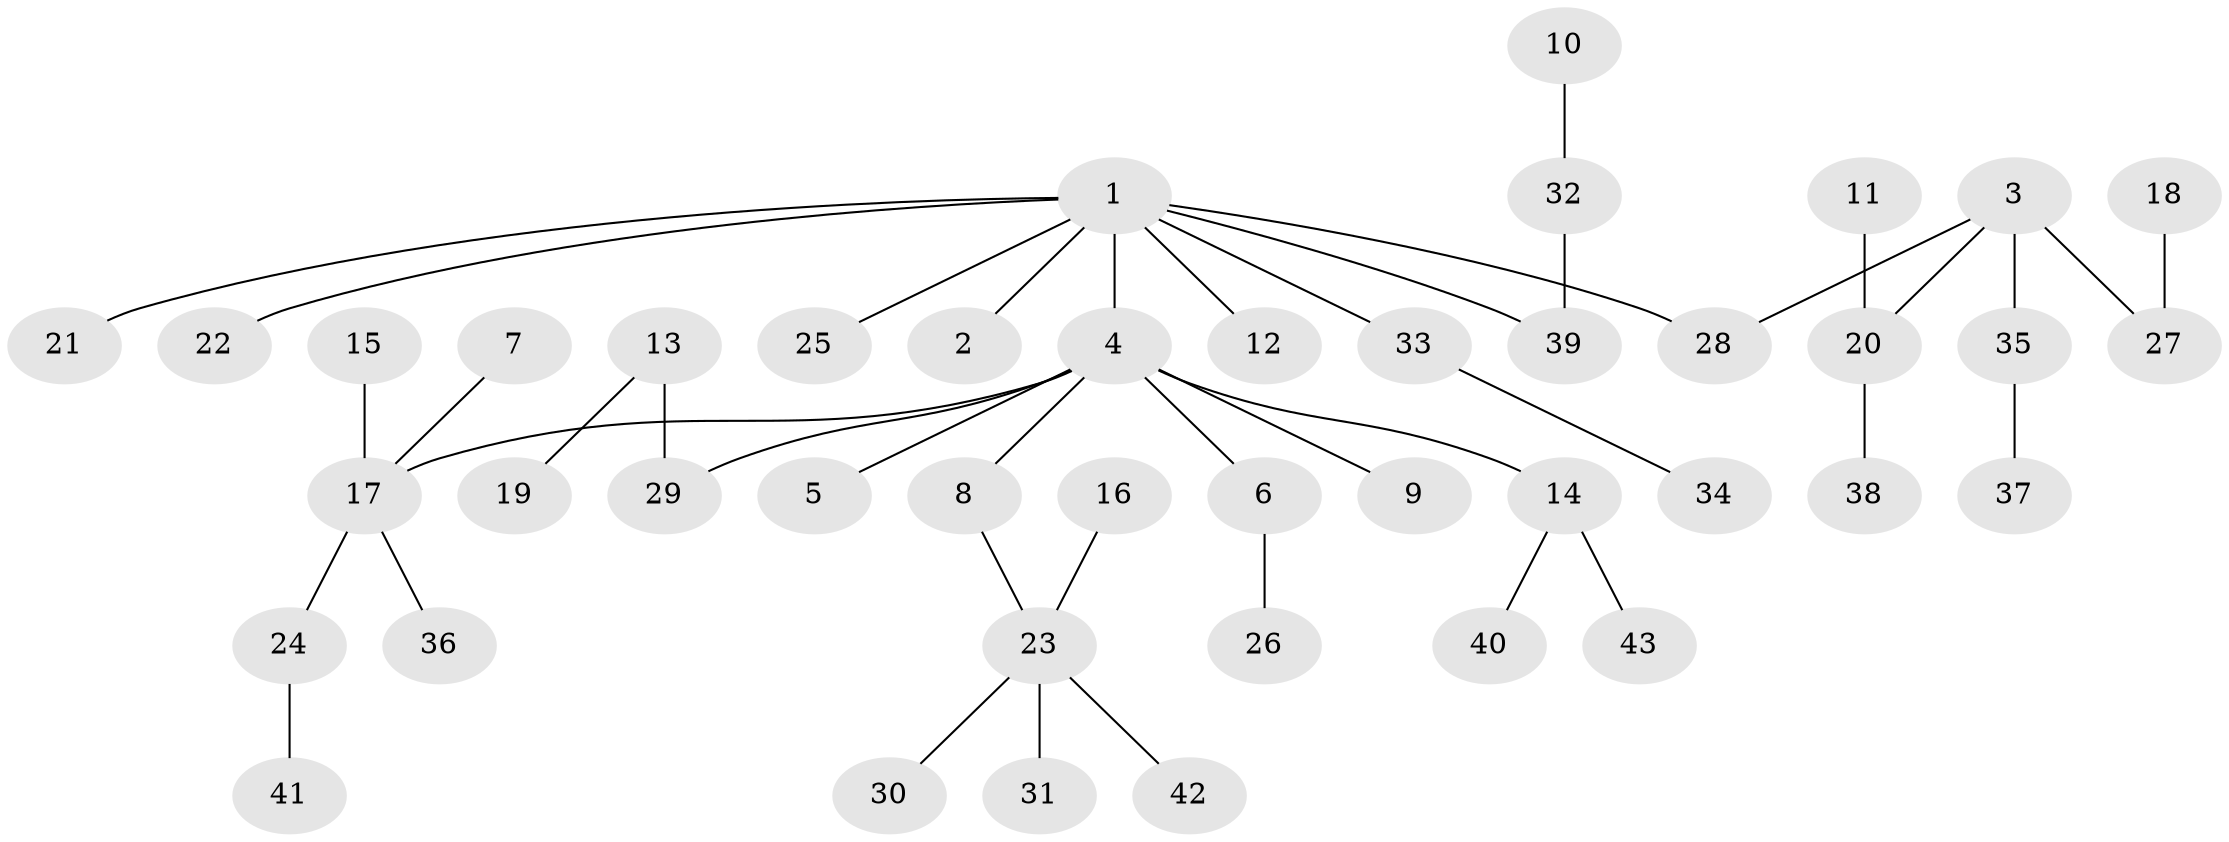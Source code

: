 // original degree distribution, {7: 0.011764705882352941, 4: 0.058823529411764705, 2: 0.3176470588235294, 3: 0.12941176470588237, 5: 0.023529411764705882, 1: 0.4470588235294118, 6: 0.011764705882352941}
// Generated by graph-tools (version 1.1) at 2025/26/03/09/25 03:26:33]
// undirected, 43 vertices, 42 edges
graph export_dot {
graph [start="1"]
  node [color=gray90,style=filled];
  1;
  2;
  3;
  4;
  5;
  6;
  7;
  8;
  9;
  10;
  11;
  12;
  13;
  14;
  15;
  16;
  17;
  18;
  19;
  20;
  21;
  22;
  23;
  24;
  25;
  26;
  27;
  28;
  29;
  30;
  31;
  32;
  33;
  34;
  35;
  36;
  37;
  38;
  39;
  40;
  41;
  42;
  43;
  1 -- 2 [weight=1.0];
  1 -- 4 [weight=1.0];
  1 -- 12 [weight=1.0];
  1 -- 21 [weight=1.0];
  1 -- 22 [weight=1.0];
  1 -- 25 [weight=1.0];
  1 -- 28 [weight=1.0];
  1 -- 33 [weight=1.0];
  1 -- 39 [weight=1.0];
  3 -- 20 [weight=1.0];
  3 -- 27 [weight=1.0];
  3 -- 28 [weight=1.0];
  3 -- 35 [weight=1.0];
  4 -- 5 [weight=1.0];
  4 -- 6 [weight=1.0];
  4 -- 8 [weight=1.0];
  4 -- 9 [weight=1.0];
  4 -- 14 [weight=1.0];
  4 -- 17 [weight=1.0];
  4 -- 29 [weight=1.0];
  6 -- 26 [weight=1.0];
  7 -- 17 [weight=1.0];
  8 -- 23 [weight=1.0];
  10 -- 32 [weight=1.0];
  11 -- 20 [weight=1.0];
  13 -- 19 [weight=1.0];
  13 -- 29 [weight=1.0];
  14 -- 40 [weight=1.0];
  14 -- 43 [weight=1.0];
  15 -- 17 [weight=1.0];
  16 -- 23 [weight=1.0];
  17 -- 24 [weight=1.0];
  17 -- 36 [weight=1.0];
  18 -- 27 [weight=1.0];
  20 -- 38 [weight=1.0];
  23 -- 30 [weight=1.0];
  23 -- 31 [weight=1.0];
  23 -- 42 [weight=1.0];
  24 -- 41 [weight=1.0];
  32 -- 39 [weight=1.0];
  33 -- 34 [weight=1.0];
  35 -- 37 [weight=1.0];
}
